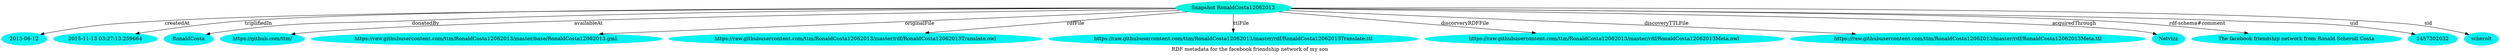 digraph  {
	graph [label="RDF metadata for the facebook friendship network of my son"];
	node [label="\N"];
	"Snapshot RonaldCosta12062013"	 [color="#02F3DD",
		style=filled];
	325	 [color="#02F3F1",
		label="2013-06-12",
		style=filled];
	"Snapshot RonaldCosta12062013" -> 325	 [label=createdAt];
	326	 [color="#02F3F1",
		label="2015-11-13 03:27:13.259664",
		style=filled];
	"Snapshot RonaldCosta12062013" -> 326	 [label=triplifiedIn];
	327	 [color="#02F3F1",
		label=RonaldCosta,
		style=filled];
	"Snapshot RonaldCosta12062013" -> 327	 [label=donatedBy];
	328	 [color="#02F3F1",
		label="https://github.com/ttm/",
		style=filled];
	"Snapshot RonaldCosta12062013" -> 328	 [label=availableAt];
	329	 [color="#02F3F1",
		label="https://raw.githubusercontent.com/ttm/RonaldCosta12062013/master/base/RonaldCosta12062013.gml.",
		style=filled];
	"Snapshot RonaldCosta12062013" -> 329	 [label=originalFile];
	330	 [color="#02F3F1",
		label="https://raw.githubusercontent.com/ttm/RonaldCosta12062013/master/rdf/RonaldCosta12062013Translate.owl",
		style=filled];
	"Snapshot RonaldCosta12062013" -> 330	 [label=rdfFile];
	331	 [color="#02F3F1",
		label="https://raw.githubusercontent.com/ttm/RonaldCosta12062013/master/rdf/RonaldCosta12062013Translate.ttl",
		style=filled];
	"Snapshot RonaldCosta12062013" -> 331	 [label=ttlFile];
	332	 [color="#02F3F1",
		label="https://raw.githubusercontent.com/ttm/RonaldCosta12062013/master/rdf/RonaldCosta12062013Meta.owl",
		style=filled];
	"Snapshot RonaldCosta12062013" -> 332	 [label=discorveryRDFFile];
	333	 [color="#02F3F1",
		label="https://raw.githubusercontent.com/ttm/RonaldCosta12062013/master/rdf/RonaldCosta12062013Meta.ttl",
		style=filled];
	"Snapshot RonaldCosta12062013" -> 333	 [label=discoveryTTLFile];
	334	 [color="#02F3F1",
		label=Netvizz,
		style=filled];
	"Snapshot RonaldCosta12062013" -> 334	 [label=acquiredThrough];
	335	 [color="#02F3F1",
		label="The facebook friendship network from Ronald Scherolt Costa",
		style=filled];
	"Snapshot RonaldCosta12062013" -> 335	 [label="rdf-schema#comment"];
	336	 [color="#02F3F1",
		label=1457302032,
		style=filled];
	"Snapshot RonaldCosta12062013" -> 336	 [label=uid];
	337	 [color="#02F3F1",
		label=scherolt,
		style=filled];
	"Snapshot RonaldCosta12062013" -> 337	 [label=sid];
}
